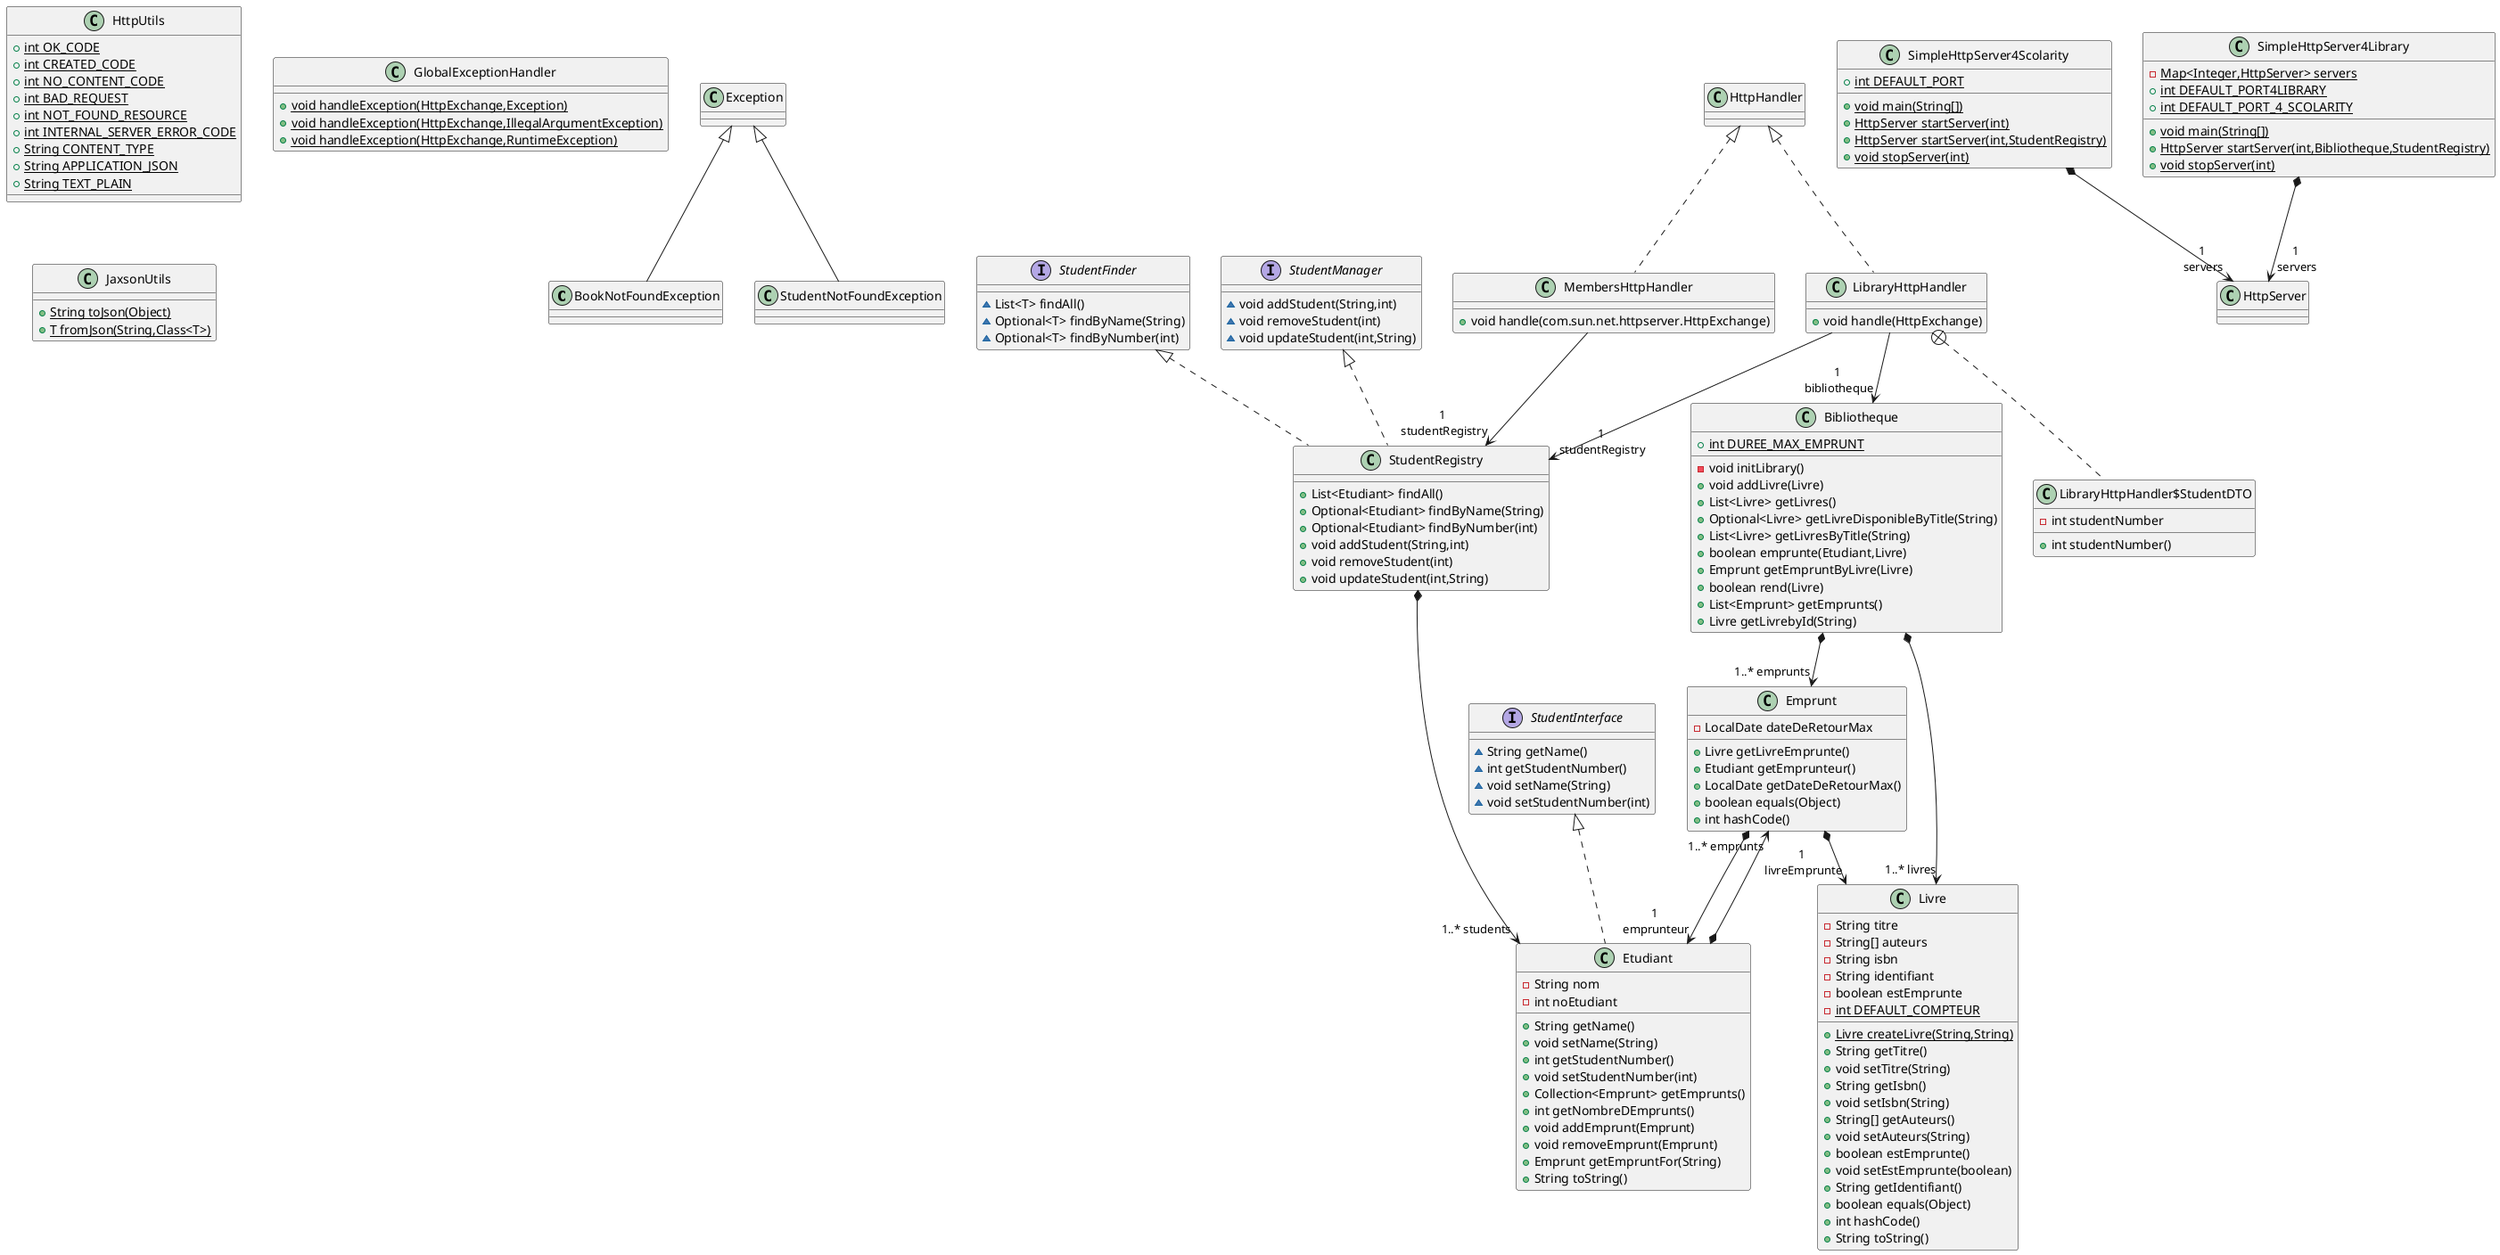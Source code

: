 @startuml
class BookNotFoundException {
}
class HttpUtils {
+ {static} int OK_CODE
+ {static} int CREATED_CODE
+ {static} int NO_CONTENT_CODE
+ {static} int BAD_REQUEST
+ {static} int NOT_FOUND_RESOURCE
+ {static} int INTERNAL_SERVER_ERROR_CODE
+ {static} String CONTENT_TYPE
+ {static} String APPLICATION_JSON
+ {static} String TEXT_PLAIN
}

class Livre {
- String titre
- String[] auteurs
- String isbn
- String identifiant
- boolean estEmprunte
- {static} int DEFAULT_COMPTEUR
'~ {static} Logger logger'
+ {static} Livre createLivre(String,String)
+ String getTitre()
+ void setTitre(String)
+ String getIsbn()
+ void setIsbn(String)
+ String[] getAuteurs()
+ void setAuteurs(String)
+ boolean estEmprunte()
+ void setEstEmprunte(boolean)
+ String getIdentifiant()
+ boolean equals(Object)
+ int hashCode()
+ String toString()
}


interface StudentFinder {
~ List<T> findAll()
~ Optional<T> findByName(String)
~ Optional<T> findByNumber(int)
}

interface StudentManager {
~ void addStudent(String,int)
~ void removeStudent(int)
~ void updateStudent(int,String)
}

class GlobalExceptionHandler {
'~ {static} Logger logger'
+ {static} void handleException(HttpExchange,Exception)
+ {static} void handleException(HttpExchange,IllegalArgumentException)
+ {static} void handleException(HttpExchange,RuntimeException)
}


class Bibliotheque {
+ {static} int DUREE_MAX_EMPRUNT
'- Map<String,List<Livre>> livres'
'- Map<Livre,Emprunt> emprunts'
'- Map<String,Livre> livreById'
- void initLibrary()
+ void addLivre(Livre)
+ List<Livre> getLivres()
+ Optional<Livre> getLivreDisponibleByTitle(String)
+ List<Livre> getLivresByTitle(String)
+ boolean emprunte(Etudiant,Livre)
+ Emprunt getEmpruntByLivre(Livre)
+ boolean rend(Livre)
+ List<Emprunt> getEmprunts()
+ Livre getLivrebyId(String)
}

Bibliotheque *-->"1..* livres" Livre
Bibliotheque *-->"1..* emprunts" Emprunt

class MembersHttpHandler {
'- StudentRegistry studentRegistry'
'~ {static} Logger logger'
+ void handle(com.sun.net.httpserver.HttpExchange)
}
MembersHttpHandler -->"1\n studentRegistry" StudentRegistry


class LibraryHttpHandler {
'- Bibliotheque bibliotheque'
'- StudentRegistry studentRegistry'
'~ {static} Logger logger'
+ void handle(HttpExchange)
}
LibraryHttpHandler -->"1\n bibliotheque" Bibliotheque
LibraryHttpHandler -->"1\n studentRegistry" StudentRegistry


class LibraryHttpHandler$StudentDTO {
- int studentNumber
+ int studentNumber()
}


class SimpleHttpServer4Scolarity {
'- {static} Map<Integer,HttpServer> servers'
+ {static} int DEFAULT_PORT
'~ {static} java.util.logging.Logger logger'
+ {static} void main(String[])
+ {static} HttpServer startServer(int)
+ {static} HttpServer startServer(int,StudentRegistry)
+ {static} void stopServer(int)
}

SimpleHttpServer4Scolarity *-->"1\n servers" HttpServer

class SimpleHttpServer4Library {
- {static} Map<Integer,HttpServer> servers
'~ {static} Logger logger'
+ {static} int DEFAULT_PORT4LIBRARY
+ {static} int DEFAULT_PORT_4_SCOLARITY
+ {static} void main(String[])
+ {static} HttpServer startServer(int,Bibliotheque,StudentRegistry)
+ {static} void stopServer(int)
}
SimpleHttpServer4Library *-->"1\n servers" HttpServer

class JaxsonUtils {
+ {static} String toJson(Object)
+ {static} T fromJson(String,Class<T>)
}

class StudentRegistry {
'~ Map<Integer,Etudiant> students'
+ List<Etudiant> findAll()
+ Optional<Etudiant> findByName(String)
+ Optional<Etudiant> findByNumber(int)
+ void addStudent(String,int)
+ void removeStudent(int)
+ void updateStudent(int,String)
}

StudentRegistry *-->"1..* students" Etudiant


class StudentNotFoundException {
}
interface StudentInterface {
~ String getName()
~ int getStudentNumber()
~ void setName(String)
~ void setStudentNumber(int)
}

class Emprunt {
- LocalDate dateDeRetourMax
'- Livre livreEmprunte'
'- Etudiant emprunteur'
+ Livre getLivreEmprunte()
+ Etudiant getEmprunteur()
+ LocalDate getDateDeRetourMax()
+ boolean equals(Object)
+ int hashCode()
}

Emprunt *-->"1\n livreEmprunte" Livre
Emprunt *-->"1\n emprunteur" Etudiant


class Etudiant {
- String nom
- int noEtudiant
'- Collection<Emprunt> emprunts'
+ String getName()
+ void setName(String)
+ int getStudentNumber()
+ void setStudentNumber(int)
+ Collection<Emprunt> getEmprunts()
+ int getNombreDEmprunts()
+ void addEmprunt(Emprunt)
+ void removeEmprunt(Emprunt)
+ Emprunt getEmpruntFor(String)
+ String toString()
}

Etudiant *-->"1..* emprunts" Emprunt



Exception <|-- BookNotFoundException
HttpHandler <|.. MembersHttpHandler
HttpHandler <|.. LibraryHttpHandler
LibraryHttpHandler +.. LibraryHttpHandler$StudentDTO
StudentManager <|.. StudentRegistry
StudentFinder <|.. StudentRegistry
Exception <|-- StudentNotFoundException
StudentInterface <|.. Etudiant
@enduml